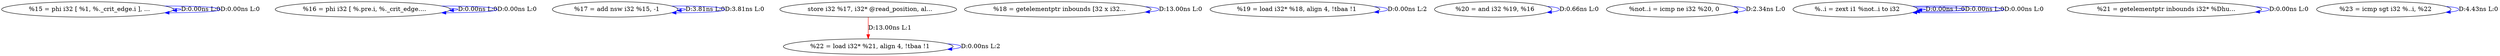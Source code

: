digraph {
Node0x4113d20[label="  %15 = phi i32 [ %1, %._crit_edge.i ], ..."];
Node0x4113d20 -> Node0x4113d20[label="D:0.00ns L:0",color=blue];
Node0x4113d20 -> Node0x4113d20[label="D:0.00ns L:0",color=blue];
Node0x4113e60[label="  %16 = phi i32 [ %.pre.i, %._crit_edge...."];
Node0x4113e60 -> Node0x4113e60[label="D:0.00ns L:0",color=blue];
Node0x4113e60 -> Node0x4113e60[label="D:0.00ns L:0",color=blue];
Node0x4113fa0[label="  %17 = add nsw i32 %15, -1"];
Node0x4113fa0 -> Node0x4113fa0[label="D:3.81ns L:0",color=blue];
Node0x4113fa0 -> Node0x4113fa0[label="D:3.81ns L:0",color=blue];
Node0x40d3430[label="  %22 = load i32* %21, align 4, !tbaa !1"];
Node0x41140e0[label="  store i32 %17, i32* @read_position, al..."];
Node0x41140e0 -> Node0x40d3430[label="D:13.00ns L:1",color=red];
Node0x4114220[label="  %18 = getelementptr inbounds [32 x i32..."];
Node0x4114220 -> Node0x4114220[label="D:13.00ns L:0",color=blue];
Node0x4114360[label="  %19 = load i32* %18, align 4, !tbaa !1"];
Node0x4114360 -> Node0x4114360[label="D:0.00ns L:2",color=blue];
Node0x41144a0[label="  %20 = and i32 %19, %16"];
Node0x41144a0 -> Node0x41144a0[label="D:0.66ns L:0",color=blue];
Node0x40d3070[label="  %not..i = icmp ne i32 %20, 0"];
Node0x40d3070 -> Node0x40d3070[label="D:2.34ns L:0",color=blue];
Node0x40d31b0[label="  %..i = zext i1 %not..i to i32"];
Node0x40d31b0 -> Node0x40d31b0[label="D:0.00ns L:0",color=blue];
Node0x40d31b0 -> Node0x40d31b0[label="D:0.00ns L:0",color=blue];
Node0x40d31b0 -> Node0x40d31b0[label="D:0.00ns L:0",color=blue];
Node0x40d32f0[label="  %21 = getelementptr inbounds i32* %Dhu..."];
Node0x40d32f0 -> Node0x40d32f0[label="D:0.00ns L:0",color=blue];
Node0x40d3430 -> Node0x40d3430[label="D:0.00ns L:2",color=blue];
Node0x40d3570[label="  %23 = icmp sgt i32 %..i, %22"];
Node0x40d3570 -> Node0x40d3570[label="D:4.43ns L:0",color=blue];
}
